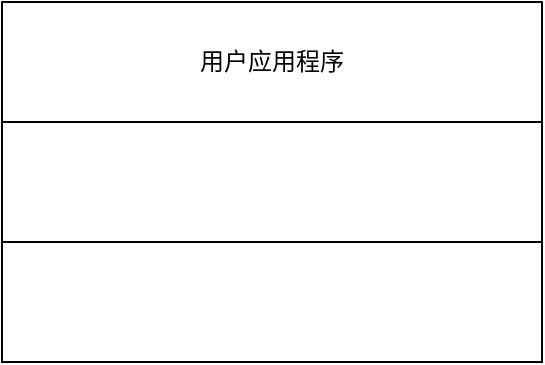 <mxfile version="16.4.5" type="github" pages="2"><diagram id="6a0Bi6d6h9jVSM5qxD7G" name="linux操作系统结构"><mxGraphModel dx="743" dy="716" grid="1" gridSize="10" guides="1" tooltips="1" connect="1" arrows="1" fold="1" page="1" pageScale="1" pageWidth="827" pageHeight="1169" background="#ffffff" math="0" shadow="0"><root><mxCell id="0"/><mxCell id="1" parent="0"/><mxCell id="YwZb_tAib6V3glr_cUcF-1" value="用户应用程序" style="rounded=0;whiteSpace=wrap;html=1;" vertex="1" parent="1"><mxGeometry x="190" y="160" width="270" height="60" as="geometry"/></mxCell><mxCell id="YwZb_tAib6V3glr_cUcF-2" value="" style="rounded=0;whiteSpace=wrap;html=1;" vertex="1" parent="1"><mxGeometry x="190" y="220" width="270" height="60" as="geometry"/></mxCell><mxCell id="YwZb_tAib6V3glr_cUcF-4" value="" style="rounded=0;whiteSpace=wrap;html=1;" vertex="1" parent="1"><mxGeometry x="190" y="280" width="270" height="60" as="geometry"/></mxCell></root></mxGraphModel></diagram><diagram id="zYQj0PKgwb6zvEXt3iAd" name="内核模块关联"><mxGraphModel dx="743" dy="716" grid="1" gridSize="10" guides="1" tooltips="1" connect="1" arrows="1" fold="1" page="1" pageScale="1" pageWidth="827" pageHeight="1169" math="0" shadow="0"><root><mxCell id="B5ygCQ96GolIEFHXMJDr-0"/><mxCell id="B5ygCQ96GolIEFHXMJDr-1" parent="B5ygCQ96GolIEFHXMJDr-0"/><mxCell id="B5ygCQ96GolIEFHXMJDr-2" value="文件系统（VFS）" style="rounded=0;whiteSpace=wrap;html=1;" vertex="1" parent="B5ygCQ96GolIEFHXMJDr-1"><mxGeometry x="160" y="290" width="160" height="70" as="geometry"/></mxCell><mxCell id="B5ygCQ96GolIEFHXMJDr-3" value="操作系统的服务层--系统调用接口" style="rounded=0;whiteSpace=wrap;html=1;" vertex="1" parent="B5ygCQ96GolIEFHXMJDr-1"><mxGeometry x="130" y="210" width="500" height="40" as="geometry"/></mxCell><mxCell id="B5ygCQ96GolIEFHXMJDr-4" value="进程管理模块&lt;br&gt;&lt;br&gt;进程间通信模块" style="rounded=0;whiteSpace=wrap;html=1;" vertex="1" parent="B5ygCQ96GolIEFHXMJDr-1"><mxGeometry x="400" y="290" width="180" height="80" as="geometry"/></mxCell><mxCell id="B5ygCQ96GolIEFHXMJDr-5" value="内存管理模块" style="rounded=0;whiteSpace=wrap;html=1;" vertex="1" parent="B5ygCQ96GolIEFHXMJDr-1"><mxGeometry x="160" y="400" width="160" height="60" as="geometry"/></mxCell><mxCell id="B5ygCQ96GolIEFHXMJDr-6" value="" style="endArrow=classic;startArrow=classic;html=1;rounded=0;entryX=0;entryY=0.25;entryDx=0;entryDy=0;" edge="1" parent="B5ygCQ96GolIEFHXMJDr-1" target="B5ygCQ96GolIEFHXMJDr-4"><mxGeometry width="50" height="50" relative="1" as="geometry"><mxPoint x="320" y="410" as="sourcePoint"/><mxPoint x="370" y="360" as="targetPoint"/></mxGeometry></mxCell><mxCell id="B5ygCQ96GolIEFHXMJDr-7" value="" style="endArrow=classic;startArrow=classic;html=1;rounded=0;" edge="1" parent="B5ygCQ96GolIEFHXMJDr-1"><mxGeometry width="50" height="50" relative="1" as="geometry"><mxPoint x="240" y="290" as="sourcePoint"/><mxPoint x="239.5" y="250" as="targetPoint"/><Array as="points"><mxPoint x="239.5" y="280"/></Array></mxGeometry></mxCell><mxCell id="B5ygCQ96GolIEFHXMJDr-9" value="" style="endArrow=classic;startArrow=classic;html=1;rounded=0;" edge="1" parent="B5ygCQ96GolIEFHXMJDr-1"><mxGeometry width="50" height="50" relative="1" as="geometry"><mxPoint x="320" y="430" as="sourcePoint"/><mxPoint x="400" y="430" as="targetPoint"/></mxGeometry></mxCell><mxCell id="B5ygCQ96GolIEFHXMJDr-10" value="" style="endArrow=classic;startArrow=classic;html=1;rounded=0;" edge="1" parent="B5ygCQ96GolIEFHXMJDr-1"><mxGeometry width="50" height="50" relative="1" as="geometry"><mxPoint x="490" y="290" as="sourcePoint"/><mxPoint x="489.5" y="250" as="targetPoint"/><Array as="points"><mxPoint x="489.5" y="280"/></Array></mxGeometry></mxCell><mxCell id="B5ygCQ96GolIEFHXMJDr-12" value="" style="endArrow=classic;startArrow=classic;html=1;rounded=0;" edge="1" parent="B5ygCQ96GolIEFHXMJDr-1"><mxGeometry width="50" height="50" relative="1" as="geometry"><mxPoint x="240" y="400" as="sourcePoint"/><mxPoint x="239.5" y="360" as="targetPoint"/><Array as="points"><mxPoint x="239.5" y="390"/></Array></mxGeometry></mxCell><mxCell id="B5ygCQ96GolIEFHXMJDr-13" value="驱动管理模块" style="rounded=0;whiteSpace=wrap;html=1;" vertex="1" parent="B5ygCQ96GolIEFHXMJDr-1"><mxGeometry x="400" y="440" width="220" height="60" as="geometry"/></mxCell><mxCell id="B5ygCQ96GolIEFHXMJDr-15" value="字符设备驱动" style="rounded=0;whiteSpace=wrap;html=1;" vertex="1" parent="B5ygCQ96GolIEFHXMJDr-1"><mxGeometry x="400" y="380" width="80" height="60" as="geometry"/></mxCell><mxCell id="B5ygCQ96GolIEFHXMJDr-16" value="块设备驱动" style="rounded=0;whiteSpace=wrap;html=1;" vertex="1" parent="B5ygCQ96GolIEFHXMJDr-1"><mxGeometry x="480" y="380" width="70" height="60" as="geometry"/></mxCell><mxCell id="B5ygCQ96GolIEFHXMJDr-17" value="网络驱动" style="rounded=0;whiteSpace=wrap;html=1;" vertex="1" parent="B5ygCQ96GolIEFHXMJDr-1"><mxGeometry x="550" y="380" width="70" height="60" as="geometry"/></mxCell><mxCell id="B5ygCQ96GolIEFHXMJDr-20" value="硬件系统" style="rounded=0;whiteSpace=wrap;html=1;" vertex="1" parent="B5ygCQ96GolIEFHXMJDr-1"><mxGeometry x="400" y="500" width="220" height="60" as="geometry"/></mxCell><mxCell id="B5ygCQ96GolIEFHXMJDr-21" value="硬件" style="rounded=0;whiteSpace=wrap;html=1;" vertex="1" parent="B5ygCQ96GolIEFHXMJDr-1"><mxGeometry x="140" y="585" width="500" height="40" as="geometry"/></mxCell><mxCell id="B5ygCQ96GolIEFHXMJDr-28" value="" style="endArrow=none;html=1;rounded=0;" edge="1" parent="B5ygCQ96GolIEFHXMJDr-1"><mxGeometry width="50" height="50" relative="1" as="geometry"><mxPoint x="100" y="570" as="sourcePoint"/><mxPoint x="680" y="570" as="targetPoint"/></mxGeometry></mxCell><mxCell id="B5ygCQ96GolIEFHXMJDr-30" value="" style="endArrow=none;html=1;rounded=0;" edge="1" parent="B5ygCQ96GolIEFHXMJDr-1"><mxGeometry width="50" height="50" relative="1" as="geometry"><mxPoint x="100" y="200" as="sourcePoint"/><mxPoint x="680" y="200" as="targetPoint"/></mxGeometry></mxCell></root></mxGraphModel></diagram></mxfile>